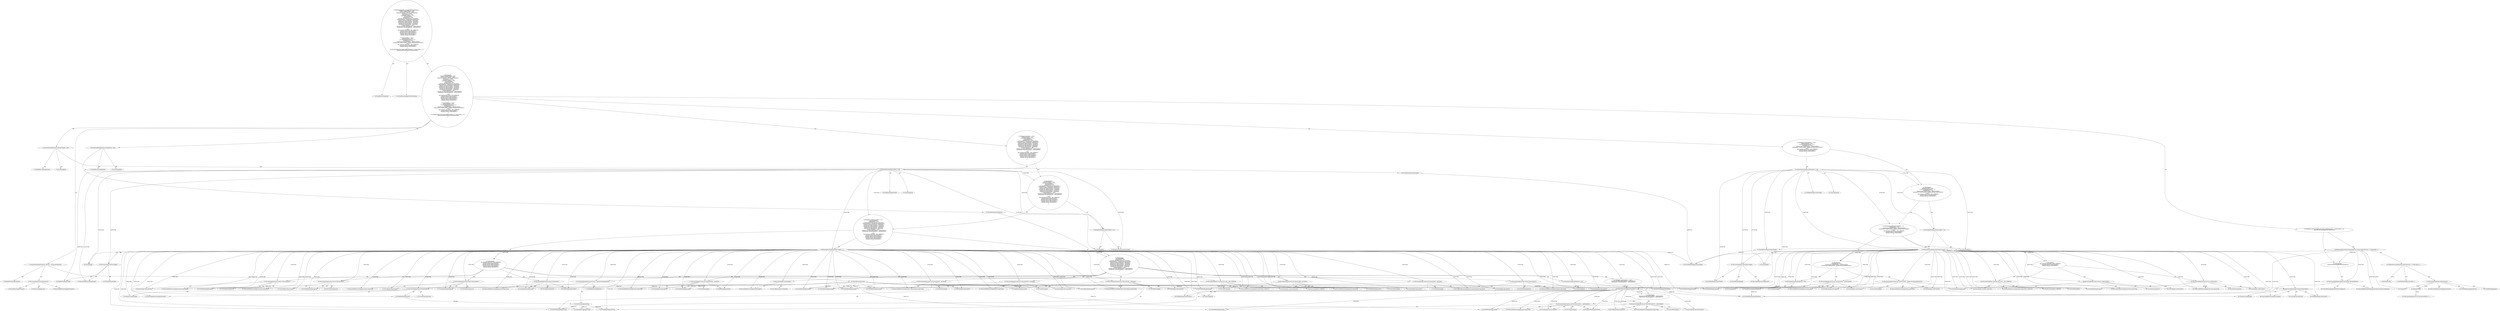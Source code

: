 digraph "applyWebProxySettings#?" {
0 [label="2:CtTypeReferenceImpl@void" shape=ellipse]
1 [label="2:CtVirtualElement@applyWebProxySettings" shape=ellipse]
2 [label="3:CtTypeReferenceImpl@boolean" shape=ellipse]
3 [label="3:CtLiteralImpl@false" shape=ellipse]
4 [label="3:CtVirtualElement@settingsChanged" shape=ellipse]
5 [label="3:CtLocalVariableImpl@boolean settingsChanged = false" shape=ellipse]
6 [label="4:CtTypeReferenceImpl@boolean" shape=ellipse]
7 [label="4:CtLiteralImpl@false" shape=ellipse]
8 [label="4:CtVirtualElement@enablingProxy" shape=ellipse]
9 [label="4:CtLocalVariableImpl@boolean enablingProxy = false" shape=ellipse]
10 [label="5:CtTypeReferenceImpl@Properties" shape=ellipse]
11 [label="5:CtExecutableReferenceImpl@getProperties()" shape=ellipse]
12 [label="5:CtVirtualElement@getProperties" shape=ellipse]
13 [label="5:CtTypeAccessImpl@System" shape=ellipse]
14 [label="5:CtInvocationImpl@System.getProperties()" shape=ellipse]
15 [label="5:CtVirtualElement@sysprops" shape=ellipse]
16 [label="5:CtLocalVariableImpl@Properties sysprops = System.getProperties()" shape=ellipse]
17 [label="6:CtFieldReadImpl@proxyHost" shape=ellipse]
18 [label="6:CtLiteralImpl@null" shape=ellipse]
19 [label="6:CtBinaryOperatorImpl@proxyHost != null" shape=ellipse]
20 [label="7:CtVariableWriteImpl@settingsChanged" shape=ellipse]
21 [label="7:CtLiteralImpl@true" shape=ellipse]
22 [label="7:CtAssignmentImpl@settingsChanged = true" shape=ellipse]
23 [label="8:CtExecutableReferenceImpl@length()" shape=ellipse]
24 [label="8:CtVirtualElement@length" shape=ellipse]
25 [label="8:CtFieldReadImpl@proxyHost" shape=ellipse]
26 [label="8:CtInvocationImpl@proxyHost.length()" shape=ellipse]
27 [label="8:CtLiteralImpl@0" shape=ellipse]
28 [label="8:CtBinaryOperatorImpl@proxyHost.length() != 0" shape=ellipse]
29 [label="9:CtExecutableReferenceImpl@traceSettingInfo()" shape=ellipse]
30 [label="9:CtVirtualElement@traceSettingInfo" shape=ellipse]
31 [label="9:CtInvocationImpl@traceSettingInfo()" shape=ellipse]
32 [label="10:CtVariableWriteImpl@enablingProxy" shape=ellipse]
33 [label="10:CtLiteralImpl@true" shape=ellipse]
34 [label="10:CtAssignmentImpl@enablingProxy = true" shape=ellipse]
35 [label="11:CtExecutableReferenceImpl@put(java.lang.String)" shape=ellipse]
36 [label="11:CtVirtualElement@put" shape=ellipse]
37 [label="11:CtVariableReadImpl@sysprops" shape=ellipse]
38 [label="11:CtLiteralImpl@\"http.proxyHost\"" shape=ellipse]
39 [label="11:CtFieldReadImpl@proxyHost" shape=ellipse]
40 [label="11:CtInvocationImpl@sysprops.put(\"http.proxyHost\", proxyHost)" shape=ellipse]
41 [label="12:CtTypeReferenceImpl@String" shape=ellipse]
42 [label="12:CtExecutableReferenceImpl@toString(int)" shape=ellipse]
43 [label="12:CtVirtualElement@toString" shape=ellipse]
44 [label="12:CtTypeAccessImpl@Integer" shape=ellipse]
45 [label="12:CtFieldReadImpl@proxyPort" shape=ellipse]
46 [label="12:CtInvocationImpl@Integer.toString(proxyPort)" shape=ellipse]
47 [label="12:CtVirtualElement@portString" shape=ellipse]
48 [label="12:CtLocalVariableImpl@String portString = Integer.toString(proxyPort)" shape=ellipse]
49 [label="13:CtExecutableReferenceImpl@put(java.lang.String,java.lang.String)" shape=ellipse]
50 [label="13:CtVirtualElement@put" shape=ellipse]
51 [label="13:CtVariableReadImpl@sysprops" shape=ellipse]
52 [label="13:CtLiteralImpl@\"http.proxyPort\"" shape=ellipse]
53 [label="13:CtVariableReadImpl@portString" shape=ellipse]
54 [label="13:CtInvocationImpl@sysprops.put(\"http.proxyPort\", portString)" shape=ellipse]
55 [label="14:CtExecutableReferenceImpl@put(java.lang.String)" shape=ellipse]
56 [label="14:CtVirtualElement@put" shape=ellipse]
57 [label="14:CtVariableReadImpl@sysprops" shape=ellipse]
58 [label="14:CtLiteralImpl@\"https.proxyHost\"" shape=ellipse]
59 [label="14:CtFieldReadImpl@proxyHost" shape=ellipse]
60 [label="14:CtInvocationImpl@sysprops.put(\"https.proxyHost\", proxyHost)" shape=ellipse]
61 [label="15:CtExecutableReferenceImpl@put(java.lang.String,java.lang.String)" shape=ellipse]
62 [label="15:CtVirtualElement@put" shape=ellipse]
63 [label="15:CtVariableReadImpl@sysprops" shape=ellipse]
64 [label="15:CtLiteralImpl@\"https.proxyPort\"" shape=ellipse]
65 [label="15:CtVariableReadImpl@portString" shape=ellipse]
66 [label="15:CtInvocationImpl@sysprops.put(\"https.proxyPort\", portString)" shape=ellipse]
67 [label="16:CtExecutableReferenceImpl@put(java.lang.String)" shape=ellipse]
68 [label="16:CtVirtualElement@put" shape=ellipse]
69 [label="16:CtVariableReadImpl@sysprops" shape=ellipse]
70 [label="16:CtLiteralImpl@\"ftp.proxyHost\"" shape=ellipse]
71 [label="16:CtFieldReadImpl@proxyHost" shape=ellipse]
72 [label="16:CtInvocationImpl@sysprops.put(\"ftp.proxyHost\", proxyHost)" shape=ellipse]
73 [label="17:CtExecutableReferenceImpl@put(java.lang.String,java.lang.String)" shape=ellipse]
74 [label="17:CtVirtualElement@put" shape=ellipse]
75 [label="17:CtVariableReadImpl@sysprops" shape=ellipse]
76 [label="17:CtLiteralImpl@\"ftp.proxyPort\"" shape=ellipse]
77 [label="17:CtVariableReadImpl@portString" shape=ellipse]
78 [label="17:CtInvocationImpl@sysprops.put(\"ftp.proxyPort\", portString)" shape=ellipse]
79 [label="18:CtFieldReadImpl@nonProxyHosts" shape=ellipse]
80 [label="18:CtLiteralImpl@null" shape=ellipse]
81 [label="18:CtBinaryOperatorImpl@nonProxyHosts != null" shape=ellipse]
82 [label="19:CtExecutableReferenceImpl@put(java.lang.String)" shape=ellipse]
83 [label="19:CtVirtualElement@put" shape=ellipse]
84 [label="19:CtVariableReadImpl@sysprops" shape=ellipse]
85 [label="19:CtLiteralImpl@\"http.nonProxyHosts\"" shape=ellipse]
86 [label="19:CtFieldReadImpl@nonProxyHosts" shape=ellipse]
87 [label="19:CtInvocationImpl@sysprops.put(\"http.nonProxyHosts\", nonProxyHosts)" shape=ellipse]
88 [label="20:CtExecutableReferenceImpl@put(java.lang.String)" shape=ellipse]
89 [label="20:CtVirtualElement@put" shape=ellipse]
90 [label="20:CtVariableReadImpl@sysprops" shape=ellipse]
91 [label="20:CtLiteralImpl@\"ftp.nonProxyHosts\"" shape=ellipse]
92 [label="20:CtFieldReadImpl@nonProxyHosts" shape=ellipse]
93 [label="20:CtInvocationImpl@sysprops.put(\"ftp.nonProxyHosts\", nonProxyHosts)" shape=ellipse]
94 [label="18:CtBlockImpl@\{
    sysprops.put(\"http.nonProxyHosts\", nonProxyHosts);
    sysprops.put(\"ftp.nonProxyHosts\", nonProxyHosts);
\}" shape=ellipse]
95 [label="18:CtIfImpl@if (nonProxyHosts != null) \{
    sysprops.put(\"http.nonProxyHosts\", nonProxyHosts);
    sysprops.put(\"ftp.nonProxyHosts\", nonProxyHosts);
\}" shape=ellipse]
96 [label="8:CtBlockImpl@\{
    traceSettingInfo();
    enablingProxy = true;
    sysprops.put(\"http.proxyHost\", proxyHost);
    String portString = Integer.toString(proxyPort);
    sysprops.put(\"http.proxyPort\", portString);
    sysprops.put(\"https.proxyHost\", proxyHost);
    sysprops.put(\"https.proxyPort\", portString);
    sysprops.put(\"ftp.proxyHost\", proxyHost);
    sysprops.put(\"ftp.proxyPort\", portString);
    if (nonProxyHosts != null) \{
        sysprops.put(\"http.nonProxyHosts\", nonProxyHosts);
        sysprops.put(\"ftp.nonProxyHosts\", nonProxyHosts);
    \}
\}" shape=ellipse]
97 [label="23:CtExecutableReferenceImpl@log(java.lang.String,<unknown>)" shape=ellipse]
98 [label="23:CtVirtualElement@log" shape=ellipse]
99 [label="23:CtLiteralImpl@\"resetting http proxy\"" shape=ellipse]
100 [label="23:CtTypeAccessImpl@MSG_VERBOSE" shape=ellipse]
101 [label="23:CtInvocationImpl@log(\"resetting http proxy\", MSG_VERBOSE)" shape=ellipse]
102 [label="24:CtExecutableReferenceImpl@remove(java.lang.String)" shape=ellipse]
103 [label="24:CtVirtualElement@remove" shape=ellipse]
104 [label="24:CtVariableReadImpl@sysprops" shape=ellipse]
105 [label="24:CtLiteralImpl@\"http.proxyPort\"" shape=ellipse]
106 [label="24:CtInvocationImpl@sysprops.remove(\"http.proxyPort\")" shape=ellipse]
107 [label="25:CtExecutableReferenceImpl@remove(java.lang.String)" shape=ellipse]
108 [label="25:CtVirtualElement@remove" shape=ellipse]
109 [label="25:CtVariableReadImpl@sysprops" shape=ellipse]
110 [label="25:CtLiteralImpl@\"https.proxyHost\"" shape=ellipse]
111 [label="25:CtInvocationImpl@sysprops.remove(\"https.proxyHost\")" shape=ellipse]
112 [label="26:CtExecutableReferenceImpl@remove(java.lang.String)" shape=ellipse]
113 [label="26:CtVirtualElement@remove" shape=ellipse]
114 [label="26:CtVariableReadImpl@sysprops" shape=ellipse]
115 [label="26:CtLiteralImpl@\"https.proxyPort\"" shape=ellipse]
116 [label="26:CtInvocationImpl@sysprops.remove(\"https.proxyPort\")" shape=ellipse]
117 [label="27:CtExecutableReferenceImpl@remove(java.lang.String)" shape=ellipse]
118 [label="27:CtVirtualElement@remove" shape=ellipse]
119 [label="27:CtVariableReadImpl@sysprops" shape=ellipse]
120 [label="27:CtLiteralImpl@\"ftp.proxyHost\"" shape=ellipse]
121 [label="27:CtInvocationImpl@sysprops.remove(\"ftp.proxyHost\")" shape=ellipse]
122 [label="28:CtExecutableReferenceImpl@remove(java.lang.String)" shape=ellipse]
123 [label="28:CtVirtualElement@remove" shape=ellipse]
124 [label="28:CtVariableReadImpl@sysprops" shape=ellipse]
125 [label="28:CtLiteralImpl@\"ftp.proxyPort\"" shape=ellipse]
126 [label="28:CtInvocationImpl@sysprops.remove(\"ftp.proxyPort\")" shape=ellipse]
127 [label="22:CtBlockImpl@\{
    log(\"resetting http proxy\", MSG_VERBOSE);
    sysprops.remove(\"http.proxyPort\");
    sysprops.remove(\"https.proxyHost\");
    sysprops.remove(\"https.proxyPort\");
    sysprops.remove(\"ftp.proxyHost\");
    sysprops.remove(\"ftp.proxyPort\");
\}" shape=ellipse]
128 [label="8:CtIfImpl@if (proxyHost.length() != 0) \{
    traceSettingInfo();
    enablingProxy = true;
    sysprops.put(\"http.proxyHost\", proxyHost);
    String portString = Integer.toString(proxyPort);
    sysprops.put(\"http.proxyPort\", portString);
    sysprops.put(\"https.proxyHost\", proxyHost);
    sysprops.put(\"https.proxyPort\", portString);
    sysprops.put(\"ftp.proxyHost\", proxyHost);
    sysprops.put(\"ftp.proxyPort\", portString);
    if (nonProxyHosts != null) \{
        sysprops.put(\"http.nonProxyHosts\", nonProxyHosts);
        sysprops.put(\"ftp.nonProxyHosts\", nonProxyHosts);
    \}
\} else \{
    log(\"resetting http proxy\", MSG_VERBOSE);
    sysprops.remove(\"http.proxyPort\");
    sysprops.remove(\"https.proxyHost\");
    sysprops.remove(\"https.proxyPort\");
    sysprops.remove(\"ftp.proxyHost\");
    sysprops.remove(\"ftp.proxyPort\");
\}" shape=ellipse]
129 [label="6:CtBlockImpl@\{
    settingsChanged = true;
    if (proxyHost.length() != 0) \{
        traceSettingInfo();
        enablingProxy = true;
        sysprops.put(\"http.proxyHost\", proxyHost);
        String portString = Integer.toString(proxyPort);
        sysprops.put(\"http.proxyPort\", portString);
        sysprops.put(\"https.proxyHost\", proxyHost);
        sysprops.put(\"https.proxyPort\", portString);
        sysprops.put(\"ftp.proxyHost\", proxyHost);
        sysprops.put(\"ftp.proxyPort\", portString);
        if (nonProxyHosts != null) \{
            sysprops.put(\"http.nonProxyHosts\", nonProxyHosts);
            sysprops.put(\"ftp.nonProxyHosts\", nonProxyHosts);
        \}
    \} else \{
        log(\"resetting http proxy\", MSG_VERBOSE);
        sysprops.remove(\"http.proxyPort\");
        sysprops.remove(\"https.proxyHost\");
        sysprops.remove(\"https.proxyPort\");
        sysprops.remove(\"ftp.proxyHost\");
        sysprops.remove(\"ftp.proxyPort\");
    \}
\}" shape=ellipse]
130 [label="6:CtIfImpl@if (proxyHost != null) \{
    settingsChanged = true;
    if (proxyHost.length() != 0) \{
        traceSettingInfo();
        enablingProxy = true;
        sysprops.put(\"http.proxyHost\", proxyHost);
        String portString = Integer.toString(proxyPort);
        sysprops.put(\"http.proxyPort\", portString);
        sysprops.put(\"https.proxyHost\", proxyHost);
        sysprops.put(\"https.proxyPort\", portString);
        sysprops.put(\"ftp.proxyHost\", proxyHost);
        sysprops.put(\"ftp.proxyPort\", portString);
        if (nonProxyHosts != null) \{
            sysprops.put(\"http.nonProxyHosts\", nonProxyHosts);
            sysprops.put(\"ftp.nonProxyHosts\", nonProxyHosts);
        \}
    \} else \{
        log(\"resetting http proxy\", MSG_VERBOSE);
        sysprops.remove(\"http.proxyPort\");
        sysprops.remove(\"https.proxyHost\");
        sysprops.remove(\"https.proxyPort\");
        sysprops.remove(\"ftp.proxyHost\");
        sysprops.remove(\"ftp.proxyPort\");
    \}
\}" shape=ellipse]
131 [label="31:CtFieldReadImpl@socksProxyHost" shape=ellipse]
132 [label="31:CtLiteralImpl@null" shape=ellipse]
133 [label="31:CtBinaryOperatorImpl@socksProxyHost != null" shape=ellipse]
134 [label="32:CtVariableWriteImpl@settingsChanged" shape=ellipse]
135 [label="32:CtLiteralImpl@true" shape=ellipse]
136 [label="32:CtAssignmentImpl@settingsChanged = true" shape=ellipse]
137 [label="33:CtExecutableReferenceImpl@length()" shape=ellipse]
138 [label="33:CtVirtualElement@length" shape=ellipse]
139 [label="33:CtFieldReadImpl@socksProxyHost" shape=ellipse]
140 [label="33:CtInvocationImpl@socksProxyHost.length()" shape=ellipse]
141 [label="33:CtLiteralImpl@0" shape=ellipse]
142 [label="33:CtBinaryOperatorImpl@socksProxyHost.length() != 0" shape=ellipse]
143 [label="34:CtVariableWriteImpl@enablingProxy" shape=ellipse]
144 [label="34:CtLiteralImpl@true" shape=ellipse]
145 [label="34:CtAssignmentImpl@enablingProxy = true" shape=ellipse]
146 [label="35:CtExecutableReferenceImpl@put(java.lang.String)" shape=ellipse]
147 [label="35:CtVirtualElement@put" shape=ellipse]
148 [label="35:CtVariableReadImpl@sysprops" shape=ellipse]
149 [label="35:CtLiteralImpl@\"socksProxyHost\"" shape=ellipse]
150 [label="35:CtFieldReadImpl@socksProxyHost" shape=ellipse]
151 [label="35:CtInvocationImpl@sysprops.put(\"socksProxyHost\", socksProxyHost)" shape=ellipse]
152 [label="36:CtExecutableReferenceImpl@put(java.lang.String)" shape=ellipse]
153 [label="36:CtVirtualElement@put" shape=ellipse]
154 [label="36:CtVariableReadImpl@sysprops" shape=ellipse]
155 [label="36:CtLiteralImpl@\"socksProxyPort\"" shape=ellipse]
156 [label="36:CtExecutableReferenceImpl@toString(int)" shape=ellipse]
157 [label="36:CtVirtualElement@toString" shape=ellipse]
158 [label="36:CtTypeAccessImpl@Integer" shape=ellipse]
159 [label="36:CtFieldReadImpl@socksProxyPort" shape=ellipse]
160 [label="36:CtInvocationImpl@Integer.toString(socksProxyPort)" shape=ellipse]
161 [label="36:CtInvocationImpl@sysprops.put(\"socksProxyPort\", Integer.toString(socksProxyPort))" shape=ellipse]
162 [label="33:CtBlockImpl@\{
    enablingProxy = true;
    sysprops.put(\"socksProxyHost\", socksProxyHost);
    sysprops.put(\"socksProxyPort\", Integer.toString(socksProxyPort));
\}" shape=ellipse]
163 [label="38:CtExecutableReferenceImpl@log(java.lang.String,<unknown>)" shape=ellipse]
164 [label="38:CtVirtualElement@log" shape=ellipse]
165 [label="38:CtLiteralImpl@\"resetting socks proxy\"" shape=ellipse]
166 [label="38:CtTypeAccessImpl@MSG_VERBOSE" shape=ellipse]
167 [label="38:CtInvocationImpl@log(\"resetting socks proxy\", MSG_VERBOSE)" shape=ellipse]
168 [label="39:CtExecutableReferenceImpl@remove(java.lang.String)" shape=ellipse]
169 [label="39:CtVirtualElement@remove" shape=ellipse]
170 [label="39:CtVariableReadImpl@sysprops" shape=ellipse]
171 [label="39:CtLiteralImpl@\"socksProxyHost\"" shape=ellipse]
172 [label="39:CtInvocationImpl@sysprops.remove(\"socksProxyHost\")" shape=ellipse]
173 [label="40:CtExecutableReferenceImpl@remove(java.lang.String)" shape=ellipse]
174 [label="40:CtVirtualElement@remove" shape=ellipse]
175 [label="40:CtVariableReadImpl@sysprops" shape=ellipse]
176 [label="40:CtLiteralImpl@\"socksProxyPort\"" shape=ellipse]
177 [label="40:CtInvocationImpl@sysprops.remove(\"socksProxyPort\")" shape=ellipse]
178 [label="37:CtBlockImpl@\{
    log(\"resetting socks proxy\", MSG_VERBOSE);
    sysprops.remove(\"socksProxyHost\");
    sysprops.remove(\"socksProxyPort\");
\}" shape=ellipse]
179 [label="33:CtIfImpl@if (socksProxyHost.length() != 0) \{
    enablingProxy = true;
    sysprops.put(\"socksProxyHost\", socksProxyHost);
    sysprops.put(\"socksProxyPort\", Integer.toString(socksProxyPort));
\} else \{
    log(\"resetting socks proxy\", MSG_VERBOSE);
    sysprops.remove(\"socksProxyHost\");
    sysprops.remove(\"socksProxyPort\");
\}" shape=ellipse]
180 [label="31:CtBlockImpl@\{
    settingsChanged = true;
    if (socksProxyHost.length() != 0) \{
        enablingProxy = true;
        sysprops.put(\"socksProxyHost\", socksProxyHost);
        sysprops.put(\"socksProxyPort\", Integer.toString(socksProxyPort));
    \} else \{
        log(\"resetting socks proxy\", MSG_VERBOSE);
        sysprops.remove(\"socksProxyHost\");
        sysprops.remove(\"socksProxyPort\");
    \}
\}" shape=ellipse]
181 [label="31:CtIfImpl@if (socksProxyHost != null) \{
    settingsChanged = true;
    if (socksProxyHost.length() != 0) \{
        enablingProxy = true;
        sysprops.put(\"socksProxyHost\", socksProxyHost);
        sysprops.put(\"socksProxyPort\", Integer.toString(socksProxyPort));
    \} else \{
        log(\"resetting socks proxy\", MSG_VERBOSE);
        sysprops.remove(\"socksProxyHost\");
        sysprops.remove(\"socksProxyPort\");
    \}
\}" shape=ellipse]
182 [label="43:CtVariableReadImpl@settingsChanged" shape=ellipse]
183 [label="43:CtExecutableReferenceImpl@getJavaVersion()" shape=ellipse]
184 [label="43:CtVirtualElement@getJavaVersion" shape=ellipse]
185 [label="43:CtFieldReadImpl@project" shape=ellipse]
186 [label="43:CtInvocationImpl@project.getJavaVersion()" shape=ellipse]
187 [label="43:CtFieldReadImpl@Project.JAVA_1_1" shape=ellipse]
188 [label="43:CtBinaryOperatorImpl@(project.getJavaVersion() == Project.JAVA_1_1)" shape=ellipse]
189 [label="43:CtBinaryOperatorImpl@settingsChanged && (project.getJavaVersion() == Project.JAVA_1_1)" shape=ellipse]
190 [label="44:CtExecutableReferenceImpl@legacyResetProxySettingsCall(boolean)" shape=ellipse]
191 [label="44:CtVirtualElement@legacyResetProxySettingsCall" shape=ellipse]
192 [label="44:CtVariableReadImpl@enablingProxy" shape=ellipse]
193 [label="44:CtInvocationImpl@legacyResetProxySettingsCall(enablingProxy)" shape=ellipse]
194 [label="43:CtBlockImpl@\{
    legacyResetProxySettingsCall(enablingProxy);
\}" shape=ellipse]
195 [label="43:CtIfImpl@if (settingsChanged && (project.getJavaVersion() == Project.JAVA_1_1)) \{
    legacyResetProxySettingsCall(enablingProxy);
\}" shape=ellipse]
196 [label="2:CtBlockImpl@\{
    boolean settingsChanged = false;
    boolean enablingProxy = false;
    Properties sysprops = System.getProperties();
    if (proxyHost != null) \{
        settingsChanged = true;
        if (proxyHost.length() != 0) \{
            traceSettingInfo();
            enablingProxy = true;
            sysprops.put(\"http.proxyHost\", proxyHost);
            String portString = Integer.toString(proxyPort);
            sysprops.put(\"http.proxyPort\", portString);
            sysprops.put(\"https.proxyHost\", proxyHost);
            sysprops.put(\"https.proxyPort\", portString);
            sysprops.put(\"ftp.proxyHost\", proxyHost);
            sysprops.put(\"ftp.proxyPort\", portString);
            if (nonProxyHosts != null) \{
                sysprops.put(\"http.nonProxyHosts\", nonProxyHosts);
                sysprops.put(\"ftp.nonProxyHosts\", nonProxyHosts);
            \}
        \} else \{
            log(\"resetting http proxy\", MSG_VERBOSE);
            sysprops.remove(\"http.proxyPort\");
            sysprops.remove(\"https.proxyHost\");
            sysprops.remove(\"https.proxyPort\");
            sysprops.remove(\"ftp.proxyHost\");
            sysprops.remove(\"ftp.proxyPort\");
        \}
    \}
    if (socksProxyHost != null) \{
        settingsChanged = true;
        if (socksProxyHost.length() != 0) \{
            enablingProxy = true;
            sysprops.put(\"socksProxyHost\", socksProxyHost);
            sysprops.put(\"socksProxyPort\", Integer.toString(socksProxyPort));
        \} else \{
            log(\"resetting socks proxy\", MSG_VERBOSE);
            sysprops.remove(\"socksProxyHost\");
            sysprops.remove(\"socksProxyPort\");
        \}
    \}
    if (settingsChanged && (project.getJavaVersion() == Project.JAVA_1_1)) \{
        legacyResetProxySettingsCall(enablingProxy);
    \}
\}" shape=ellipse]
197 [label="2:CtMethodImpl@public void applyWebProxySettings() \{
    boolean settingsChanged = false;
    boolean enablingProxy = false;
    Properties sysprops = System.getProperties();
    if (proxyHost != null) \{
        settingsChanged = true;
        if (proxyHost.length() != 0) \{
            traceSettingInfo();
            enablingProxy = true;
            sysprops.put(\"http.proxyHost\", proxyHost);
            String portString = Integer.toString(proxyPort);
            sysprops.put(\"http.proxyPort\", portString);
            sysprops.put(\"https.proxyHost\", proxyHost);
            sysprops.put(\"https.proxyPort\", portString);
            sysprops.put(\"ftp.proxyHost\", proxyHost);
            sysprops.put(\"ftp.proxyPort\", portString);
            if (nonProxyHosts != null) \{
                sysprops.put(\"http.nonProxyHosts\", nonProxyHosts);
                sysprops.put(\"ftp.nonProxyHosts\", nonProxyHosts);
            \}
        \} else \{
            log(\"resetting http proxy\", MSG_VERBOSE);
            sysprops.remove(\"http.proxyPort\");
            sysprops.remove(\"https.proxyHost\");
            sysprops.remove(\"https.proxyPort\");
            sysprops.remove(\"ftp.proxyHost\");
            sysprops.remove(\"ftp.proxyPort\");
        \}
    \}
    if (socksProxyHost != null) \{
        settingsChanged = true;
        if (socksProxyHost.length() != 0) \{
            enablingProxy = true;
            sysprops.put(\"socksProxyHost\", socksProxyHost);
            sysprops.put(\"socksProxyPort\", Integer.toString(socksProxyPort));
        \} else \{
            log(\"resetting socks proxy\", MSG_VERBOSE);
            sysprops.remove(\"socksProxyHost\");
            sysprops.remove(\"socksProxyPort\");
        \}
    \}
    if (settingsChanged && (project.getJavaVersion() == Project.JAVA_1_1)) \{
        legacyResetProxySettingsCall(enablingProxy);
    \}
\}" shape=ellipse]
198 [label="43:Update@UPDATE" shape=ellipse]
199 [label="43:CtInvocationImpl@JavaEnvUtils.isJavaVersion(JAVA_1_1)" shape=ellipse]
200 [label="43:Delete@DELETE" shape=ellipse]
201 [label="43:Move@MOVE" shape=ellipse]
4 -> 182 [label="Define-Use"];
5 -> 4 [label="AST"];
5 -> 2 [label="AST"];
5 -> 3 [label="AST"];
8 -> 192 [label="Define-Use"];
9 -> 8 [label="AST"];
9 -> 6 [label="AST"];
9 -> 7 [label="AST"];
14 -> 12 [label="AST"];
14 -> 13 [label="AST"];
14 -> 11 [label="AST"];
15 -> 37 [label="Define-Use"];
15 -> 51 [label="Define-Use"];
15 -> 57 [label="Define-Use"];
15 -> 63 [label="Define-Use"];
15 -> 69 [label="Define-Use"];
15 -> 75 [label="Define-Use"];
15 -> 84 [label="Define-Use"];
15 -> 90 [label="Define-Use"];
15 -> 104 [label="Define-Use"];
15 -> 109 [label="Define-Use"];
15 -> 114 [label="Define-Use"];
15 -> 119 [label="Define-Use"];
15 -> 124 [label="Define-Use"];
15 -> 148 [label="Define-Use"];
15 -> 154 [label="Define-Use"];
15 -> 170 [label="Define-Use"];
15 -> 175 [label="Define-Use"];
16 -> 15 [label="AST"];
16 -> 10 [label="AST"];
16 -> 14 [label="AST"];
19 -> 17 [label="AST"];
19 -> 18 [label="AST"];
19 -> 129 [label="Control Dep"];
19 -> 22 [label="Control Dep"];
19 -> 20 [label="Control Dep"];
19 -> 21 [label="Control Dep"];
19 -> 128 [label="Control Dep"];
19 -> 28 [label="Control Dep"];
19 -> 26 [label="Control Dep"];
19 -> 23 [label="Control Dep"];
19 -> 25 [label="Control Dep"];
19 -> 27 [label="Control Dep"];
20 -> 182 [label="Define-Use"];
22 -> 20 [label="AST"];
22 -> 21 [label="AST"];
26 -> 24 [label="AST"];
26 -> 25 [label="AST"];
26 -> 23 [label="AST"];
28 -> 26 [label="AST"];
28 -> 27 [label="AST"];
28 -> 96 [label="Control Dep"];
28 -> 31 [label="Control Dep"];
28 -> 29 [label="Control Dep"];
28 -> 34 [label="Control Dep"];
28 -> 32 [label="Control Dep"];
28 -> 33 [label="Control Dep"];
28 -> 40 [label="Control Dep"];
28 -> 35 [label="Control Dep"];
28 -> 37 [label="Control Dep"];
28 -> 38 [label="Control Dep"];
28 -> 39 [label="Control Dep"];
28 -> 48 [label="Control Dep"];
28 -> 46 [label="Control Dep"];
28 -> 42 [label="Control Dep"];
28 -> 44 [label="Control Dep"];
28 -> 45 [label="Control Dep"];
28 -> 54 [label="Control Dep"];
28 -> 49 [label="Control Dep"];
28 -> 51 [label="Control Dep"];
28 -> 52 [label="Control Dep"];
28 -> 53 [label="Control Dep"];
28 -> 60 [label="Control Dep"];
28 -> 55 [label="Control Dep"];
28 -> 57 [label="Control Dep"];
28 -> 58 [label="Control Dep"];
28 -> 59 [label="Control Dep"];
28 -> 66 [label="Control Dep"];
28 -> 61 [label="Control Dep"];
28 -> 63 [label="Control Dep"];
28 -> 64 [label="Control Dep"];
28 -> 65 [label="Control Dep"];
28 -> 72 [label="Control Dep"];
28 -> 67 [label="Control Dep"];
28 -> 69 [label="Control Dep"];
28 -> 70 [label="Control Dep"];
28 -> 71 [label="Control Dep"];
28 -> 78 [label="Control Dep"];
28 -> 73 [label="Control Dep"];
28 -> 75 [label="Control Dep"];
28 -> 76 [label="Control Dep"];
28 -> 77 [label="Control Dep"];
28 -> 95 [label="Control Dep"];
28 -> 81 [label="Control Dep"];
28 -> 79 [label="Control Dep"];
28 -> 80 [label="Control Dep"];
28 -> 127 [label="Control Dep"];
28 -> 101 [label="Control Dep"];
28 -> 97 [label="Control Dep"];
28 -> 99 [label="Control Dep"];
28 -> 100 [label="Control Dep"];
28 -> 106 [label="Control Dep"];
28 -> 102 [label="Control Dep"];
28 -> 104 [label="Control Dep"];
28 -> 105 [label="Control Dep"];
28 -> 111 [label="Control Dep"];
28 -> 107 [label="Control Dep"];
28 -> 109 [label="Control Dep"];
28 -> 110 [label="Control Dep"];
28 -> 116 [label="Control Dep"];
28 -> 112 [label="Control Dep"];
28 -> 114 [label="Control Dep"];
28 -> 115 [label="Control Dep"];
28 -> 121 [label="Control Dep"];
28 -> 117 [label="Control Dep"];
28 -> 119 [label="Control Dep"];
28 -> 120 [label="Control Dep"];
28 -> 126 [label="Control Dep"];
28 -> 122 [label="Control Dep"];
28 -> 124 [label="Control Dep"];
28 -> 125 [label="Control Dep"];
31 -> 30 [label="AST"];
31 -> 29 [label="AST"];
32 -> 192 [label="Define-Use"];
34 -> 32 [label="AST"];
34 -> 33 [label="AST"];
40 -> 36 [label="AST"];
40 -> 37 [label="AST"];
40 -> 35 [label="AST"];
40 -> 38 [label="AST"];
40 -> 39 [label="AST"];
45 -> 47 [label="Data Dep"];
46 -> 43 [label="AST"];
46 -> 44 [label="AST"];
46 -> 42 [label="AST"];
46 -> 45 [label="AST"];
47 -> 53 [label="Define-Use"];
47 -> 65 [label="Define-Use"];
47 -> 77 [label="Define-Use"];
48 -> 47 [label="AST"];
48 -> 41 [label="AST"];
48 -> 46 [label="AST"];
54 -> 50 [label="AST"];
54 -> 51 [label="AST"];
54 -> 49 [label="AST"];
54 -> 52 [label="AST"];
54 -> 53 [label="AST"];
60 -> 56 [label="AST"];
60 -> 57 [label="AST"];
60 -> 55 [label="AST"];
60 -> 58 [label="AST"];
60 -> 59 [label="AST"];
66 -> 62 [label="AST"];
66 -> 63 [label="AST"];
66 -> 61 [label="AST"];
66 -> 64 [label="AST"];
66 -> 65 [label="AST"];
72 -> 68 [label="AST"];
72 -> 69 [label="AST"];
72 -> 67 [label="AST"];
72 -> 70 [label="AST"];
72 -> 71 [label="AST"];
78 -> 74 [label="AST"];
78 -> 75 [label="AST"];
78 -> 73 [label="AST"];
78 -> 76 [label="AST"];
78 -> 77 [label="AST"];
81 -> 79 [label="AST"];
81 -> 80 [label="AST"];
81 -> 94 [label="Control Dep"];
81 -> 87 [label="Control Dep"];
81 -> 82 [label="Control Dep"];
81 -> 84 [label="Control Dep"];
81 -> 85 [label="Control Dep"];
81 -> 86 [label="Control Dep"];
81 -> 93 [label="Control Dep"];
81 -> 88 [label="Control Dep"];
81 -> 90 [label="Control Dep"];
81 -> 91 [label="Control Dep"];
81 -> 92 [label="Control Dep"];
87 -> 83 [label="AST"];
87 -> 84 [label="AST"];
87 -> 82 [label="AST"];
87 -> 85 [label="AST"];
87 -> 86 [label="AST"];
93 -> 89 [label="AST"];
93 -> 90 [label="AST"];
93 -> 88 [label="AST"];
93 -> 91 [label="AST"];
93 -> 92 [label="AST"];
94 -> 87 [label="AST"];
94 -> 93 [label="AST"];
95 -> 81 [label="AST"];
95 -> 94 [label="AST"];
96 -> 31 [label="AST"];
96 -> 34 [label="AST"];
96 -> 40 [label="AST"];
96 -> 48 [label="AST"];
96 -> 54 [label="AST"];
96 -> 60 [label="AST"];
96 -> 66 [label="AST"];
96 -> 72 [label="AST"];
96 -> 78 [label="AST"];
96 -> 95 [label="AST"];
101 -> 98 [label="AST"];
101 -> 97 [label="AST"];
101 -> 99 [label="AST"];
101 -> 100 [label="AST"];
106 -> 103 [label="AST"];
106 -> 104 [label="AST"];
106 -> 102 [label="AST"];
106 -> 105 [label="AST"];
111 -> 108 [label="AST"];
111 -> 109 [label="AST"];
111 -> 107 [label="AST"];
111 -> 110 [label="AST"];
116 -> 113 [label="AST"];
116 -> 114 [label="AST"];
116 -> 112 [label="AST"];
116 -> 115 [label="AST"];
121 -> 118 [label="AST"];
121 -> 119 [label="AST"];
121 -> 117 [label="AST"];
121 -> 120 [label="AST"];
126 -> 123 [label="AST"];
126 -> 124 [label="AST"];
126 -> 122 [label="AST"];
126 -> 125 [label="AST"];
127 -> 101 [label="AST"];
127 -> 106 [label="AST"];
127 -> 111 [label="AST"];
127 -> 116 [label="AST"];
127 -> 121 [label="AST"];
127 -> 126 [label="AST"];
128 -> 28 [label="AST"];
128 -> 96 [label="AST"];
128 -> 127 [label="AST"];
129 -> 22 [label="AST"];
129 -> 128 [label="AST"];
130 -> 19 [label="AST"];
130 -> 129 [label="AST"];
133 -> 131 [label="AST"];
133 -> 132 [label="AST"];
133 -> 180 [label="Control Dep"];
133 -> 136 [label="Control Dep"];
133 -> 134 [label="Control Dep"];
133 -> 135 [label="Control Dep"];
133 -> 179 [label="Control Dep"];
133 -> 142 [label="Control Dep"];
133 -> 140 [label="Control Dep"];
133 -> 137 [label="Control Dep"];
133 -> 139 [label="Control Dep"];
133 -> 141 [label="Control Dep"];
134 -> 182 [label="Define-Use"];
136 -> 134 [label="AST"];
136 -> 135 [label="AST"];
140 -> 138 [label="AST"];
140 -> 139 [label="AST"];
140 -> 137 [label="AST"];
142 -> 140 [label="AST"];
142 -> 141 [label="AST"];
142 -> 162 [label="Control Dep"];
142 -> 145 [label="Control Dep"];
142 -> 143 [label="Control Dep"];
142 -> 144 [label="Control Dep"];
142 -> 151 [label="Control Dep"];
142 -> 146 [label="Control Dep"];
142 -> 148 [label="Control Dep"];
142 -> 149 [label="Control Dep"];
142 -> 150 [label="Control Dep"];
142 -> 161 [label="Control Dep"];
142 -> 152 [label="Control Dep"];
142 -> 154 [label="Control Dep"];
142 -> 155 [label="Control Dep"];
142 -> 160 [label="Control Dep"];
142 -> 156 [label="Control Dep"];
142 -> 158 [label="Control Dep"];
142 -> 159 [label="Control Dep"];
142 -> 178 [label="Control Dep"];
142 -> 167 [label="Control Dep"];
142 -> 163 [label="Control Dep"];
142 -> 165 [label="Control Dep"];
142 -> 166 [label="Control Dep"];
142 -> 172 [label="Control Dep"];
142 -> 168 [label="Control Dep"];
142 -> 170 [label="Control Dep"];
142 -> 171 [label="Control Dep"];
142 -> 177 [label="Control Dep"];
142 -> 173 [label="Control Dep"];
142 -> 175 [label="Control Dep"];
142 -> 176 [label="Control Dep"];
143 -> 192 [label="Define-Use"];
145 -> 143 [label="AST"];
145 -> 144 [label="AST"];
151 -> 147 [label="AST"];
151 -> 148 [label="AST"];
151 -> 146 [label="AST"];
151 -> 149 [label="AST"];
151 -> 150 [label="AST"];
160 -> 157 [label="AST"];
160 -> 158 [label="AST"];
160 -> 156 [label="AST"];
160 -> 159 [label="AST"];
161 -> 153 [label="AST"];
161 -> 154 [label="AST"];
161 -> 152 [label="AST"];
161 -> 155 [label="AST"];
161 -> 160 [label="AST"];
162 -> 145 [label="AST"];
162 -> 151 [label="AST"];
162 -> 161 [label="AST"];
167 -> 164 [label="AST"];
167 -> 163 [label="AST"];
167 -> 165 [label="AST"];
167 -> 166 [label="AST"];
172 -> 169 [label="AST"];
172 -> 170 [label="AST"];
172 -> 168 [label="AST"];
172 -> 171 [label="AST"];
177 -> 174 [label="AST"];
177 -> 175 [label="AST"];
177 -> 173 [label="AST"];
177 -> 176 [label="AST"];
178 -> 167 [label="AST"];
178 -> 172 [label="AST"];
178 -> 177 [label="AST"];
179 -> 142 [label="AST"];
179 -> 162 [label="AST"];
179 -> 178 [label="AST"];
180 -> 136 [label="AST"];
180 -> 179 [label="AST"];
181 -> 133 [label="AST"];
181 -> 180 [label="AST"];
186 -> 184 [label="AST"];
186 -> 185 [label="AST"];
186 -> 183 [label="AST"];
186 -> 198 [label="Action"];
186 -> 201 [label="Action"];
188 -> 186 [label="AST"];
188 -> 187 [label="AST"];
188 -> 200 [label="Action"];
189 -> 182 [label="AST"];
189 -> 188 [label="AST"];
189 -> 194 [label="Control Dep"];
189 -> 193 [label="Control Dep"];
189 -> 190 [label="Control Dep"];
189 -> 192 [label="Control Dep"];
193 -> 191 [label="AST"];
193 -> 190 [label="AST"];
193 -> 192 [label="AST"];
194 -> 193 [label="AST"];
195 -> 189 [label="AST"];
195 -> 194 [label="AST"];
196 -> 5 [label="AST"];
196 -> 9 [label="AST"];
196 -> 16 [label="AST"];
196 -> 130 [label="AST"];
196 -> 181 [label="AST"];
196 -> 195 [label="AST"];
197 -> 1 [label="AST"];
197 -> 0 [label="AST"];
197 -> 196 [label="AST"];
198 -> 199 [label="Action"];
201 -> 189 [label="Action"];
}